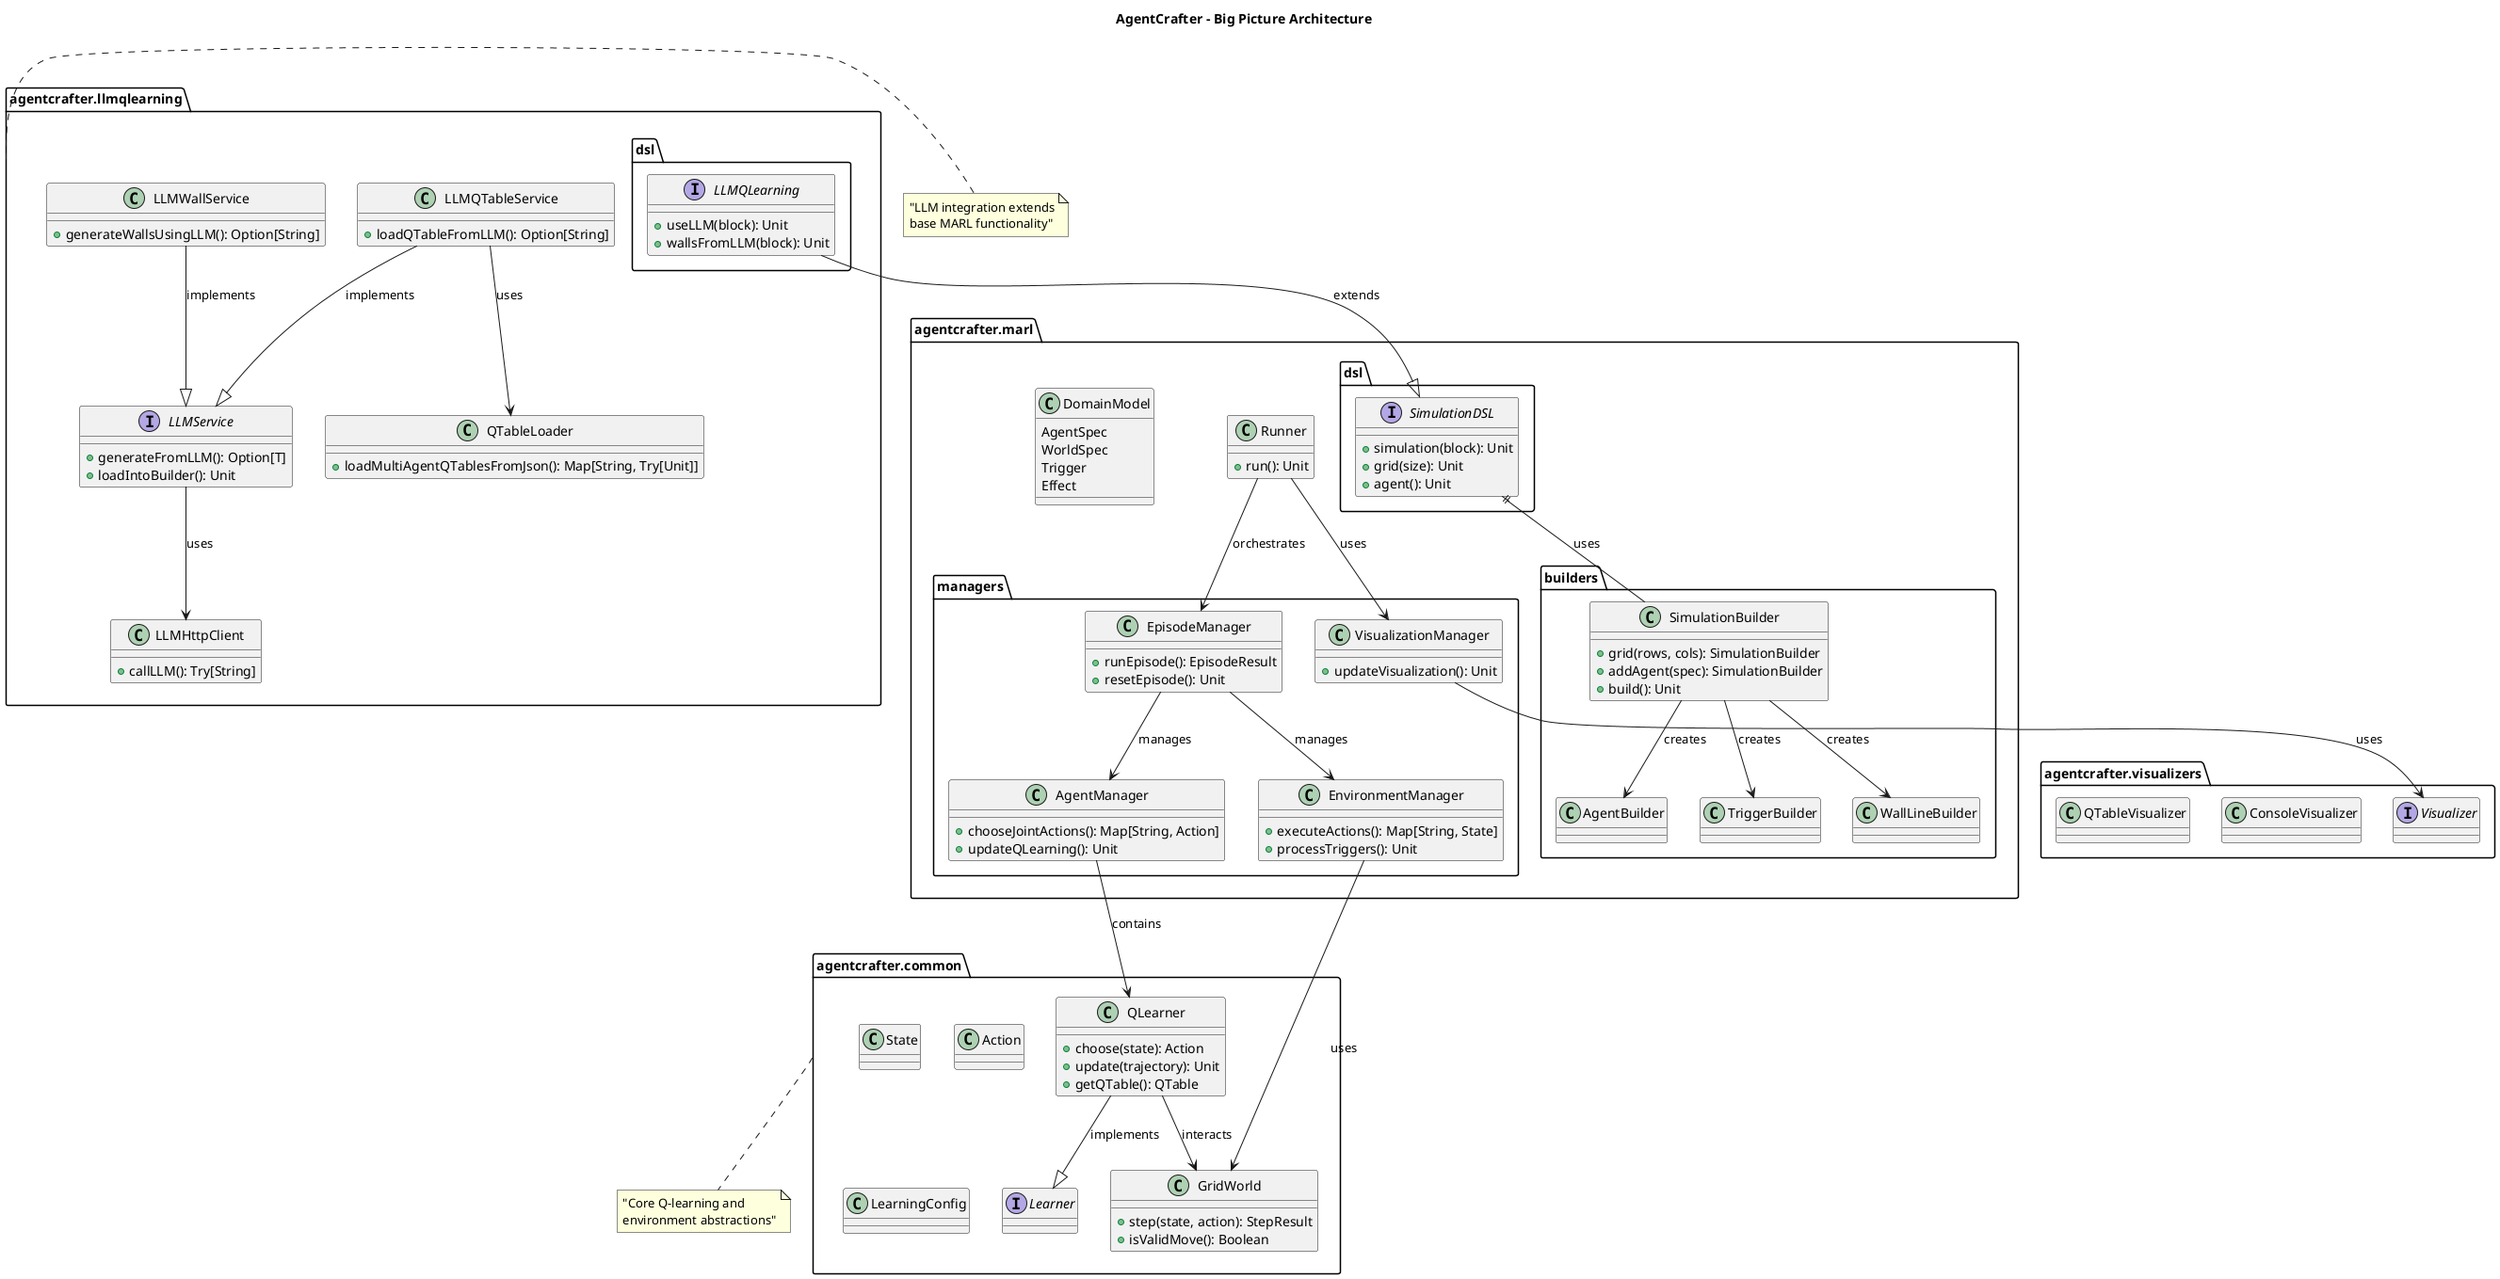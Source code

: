 @startuml Big Picture Architecture

title AgentCrafter - Big Picture Architecture

package "agentcrafter.common" as common {
  class QLearner {
    +choose(state): Action
    +update(trajectory): Unit
    +getQTable(): QTable
  }
  
  class GridWorld {
    +step(state, action): StepResult
    +isValidMove(): Boolean
  }
  
  interface Learner
  
  class State
  class Action
  class LearningConfig
}

package "agentcrafter.marl" as marl {
  package "dsl" {
    interface SimulationDSL {
      +simulation(block): Unit
      +grid(size): Unit
      +agent(): Unit
    }
  }
  
  package "builders" {
    class SimulationBuilder {
      +grid(rows, cols): SimulationBuilder
      +addAgent(spec): SimulationBuilder
      +build(): Unit
    }
    
    class AgentBuilder
    class TriggerBuilder
    class WallLineBuilder
  }
  
  package "managers" {
    class AgentManager {
      +chooseJointActions(): Map[String, Action]
      +updateQLearning(): Unit
    }
    
    class EnvironmentManager {
      +executeActions(): Map[String, State]
      +processTriggers(): Unit
    }
    
    class EpisodeManager {
      +runEpisode(): EpisodeResult
      +resetEpisode(): Unit
    }
    
    class VisualizationManager {
      +updateVisualization(): Unit
    }
  }
  
  class Runner {
    +run(): Unit
  }
  
  class DomainModel {
    AgentSpec
    WorldSpec
    Trigger
    Effect
  }
}

package "agentcrafter.llmqlearning" as llm {
  package "dsl" {
    interface LLMQLearning {
      +useLLM(block): Unit
      +wallsFromLLM(block): Unit
    }
  }
  
  interface LLMService {
    +generateFromLLM(): Option[T]
    +loadIntoBuilder(): Unit
  }
  
  class LLMQTableService {
    +loadQTableFromLLM(): Option[String]
  }
  
  class LLMWallService {
    +generateWallsUsingLLM(): Option[String]
  }
  
  class LLMHttpClient {
    +callLLM(): Try[String]
  }
  
  class QTableLoader {
    +loadMultiAgentQTablesFromJson(): Map[String, Try[Unit]]
  }
}

package "agentcrafter.visualizers" as viz {
  interface Visualizer
  class ConsoleVisualizer
  class QTableVisualizer
}

' Relationships
SimulationDSL ||-- SimulationBuilder : uses
SimulationBuilder --> AgentBuilder : creates
SimulationBuilder --> TriggerBuilder : creates
SimulationBuilder --> WallLineBuilder : creates

Runner --> EpisodeManager : orchestrates
EpisodeManager --> AgentManager : manages
EpisodeManager --> EnvironmentManager : manages
Runner --> VisualizationManager : uses

AgentManager --> QLearner : contains
EnvironmentManager --> GridWorld : uses

LLMQLearning --|> SimulationDSL : extends
LLMQTableService --|> LLMService : implements
LLMWallService --|> LLMService : implements
LLMService --> LLMHttpClient : uses
LLMQTableService --> QTableLoader : uses

QLearner --|> Learner : implements
QLearner --> GridWorld : interacts

VisualizationManager --> Visualizer : uses

note right of llm : "LLM integration extends\nbase MARL functionality"

note bottom of common : "Core Q-learning and\nenvironment abstractions"

@enduml